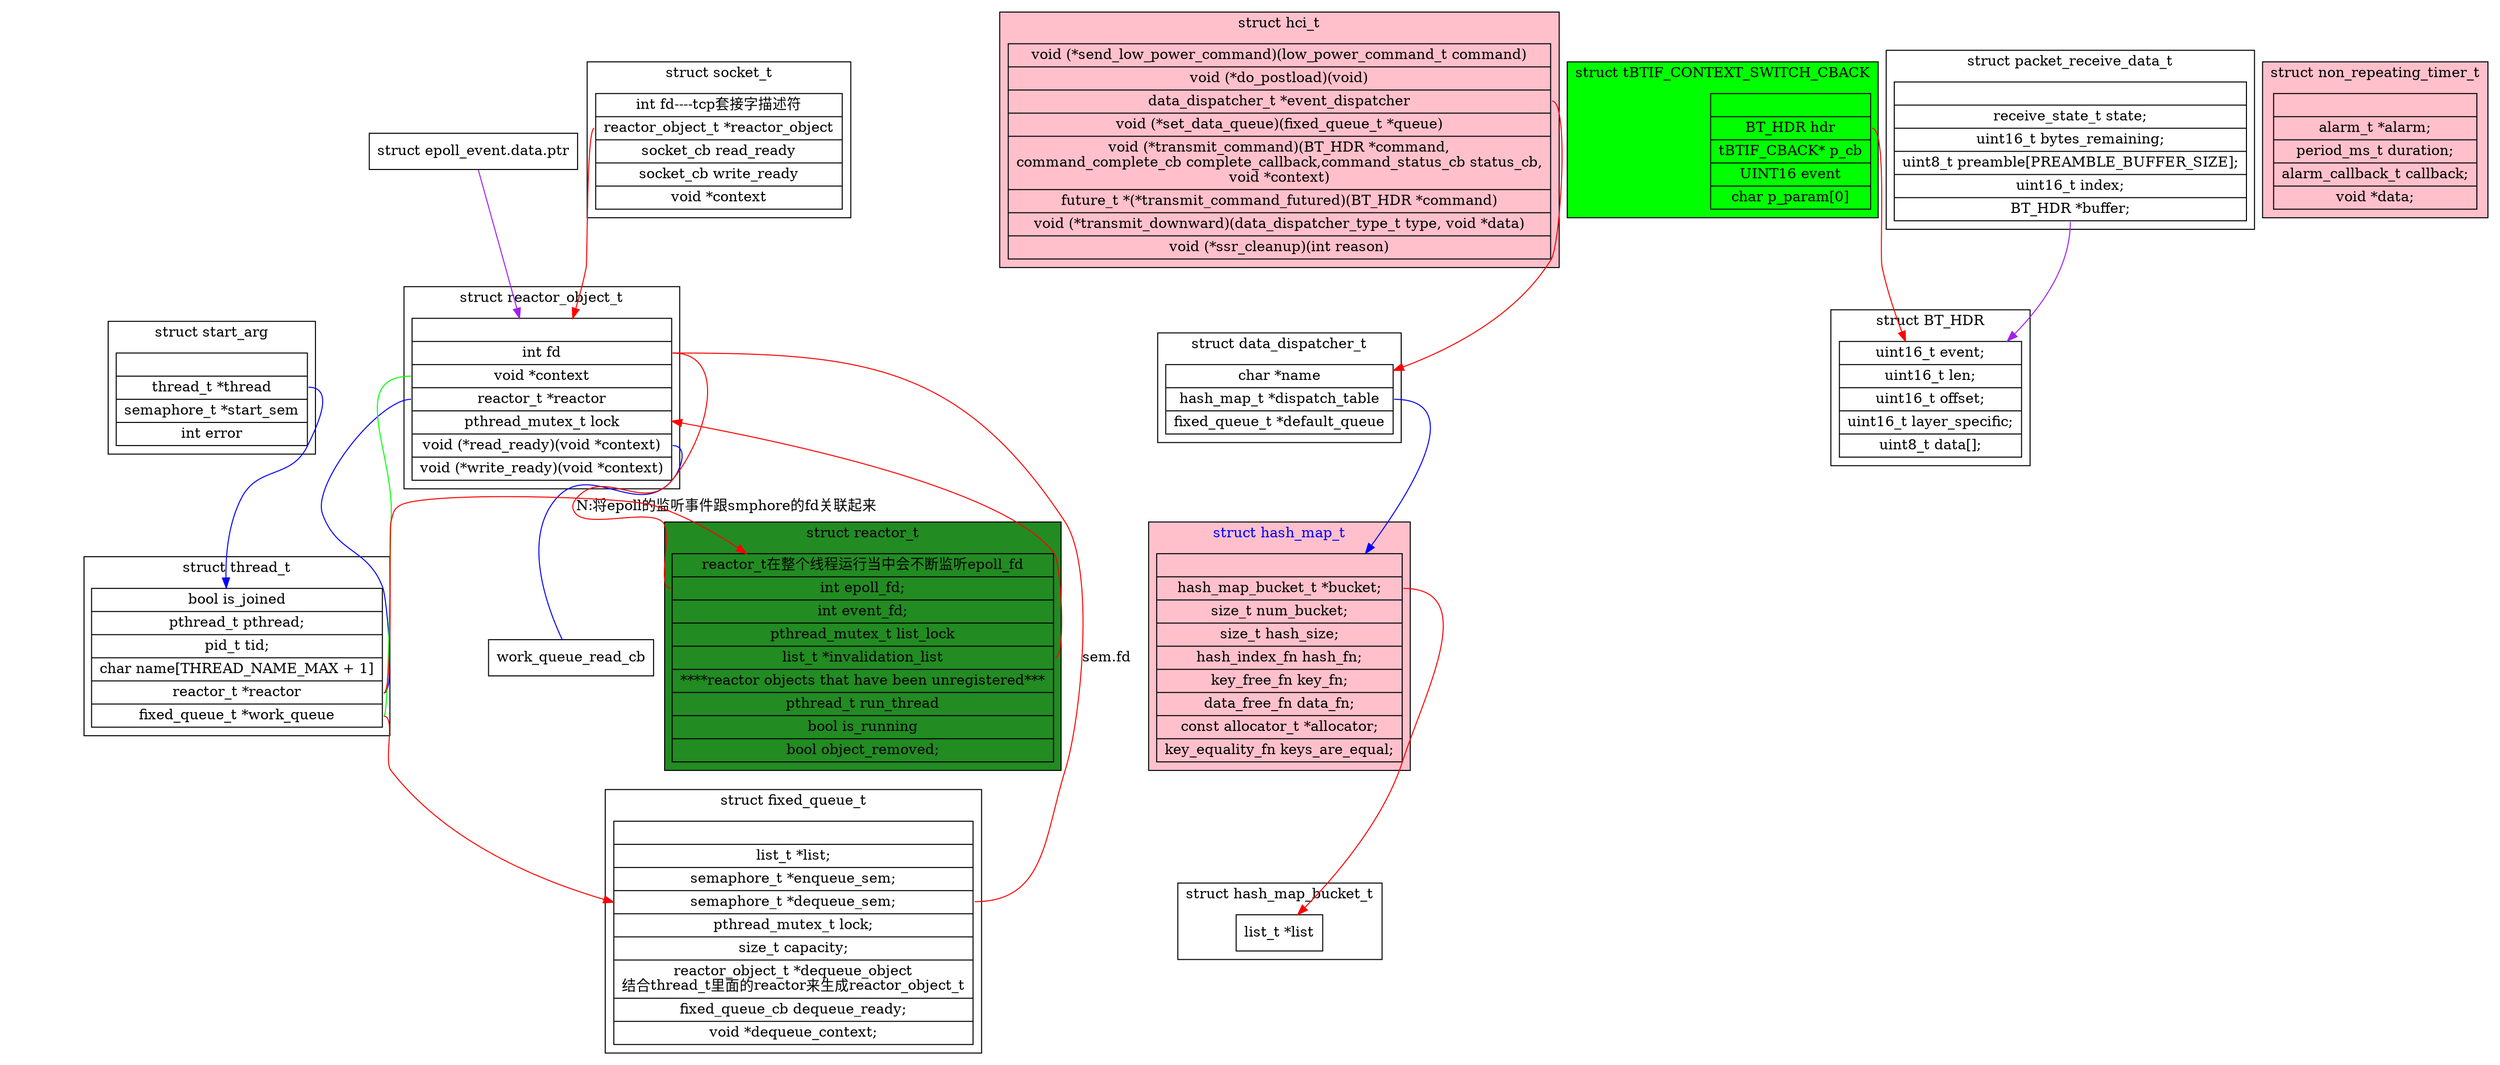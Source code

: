 digraph bluedroid{
	node[shape=record];

	subgraph cluster_struct_start_arg{
		label="struct start_arg";
		"struct start_arg"[label="{
		|<thread>thread_t *thread
		|semaphore_t *start_sem
		|int error
		}"];
	}

	node01[style=invisible];
	node02[style=invisible];
	"struct start_arg"->node01[arrowhead=none style=invisible];
	"struct reactor_object_t"->node02[arrowhead=none style=invisible];
	"struct epoll_event.data.ptr"->"struct reactor_object_t"[color=purple];

	subgraph cluster_struct_reactor_object_t{
		label="struct reactor_object_t";
		"struct reactor_object_t"[label="{
		|<fd>int fd
		|<context>void *context
		|<reactor>reactor_t *reactor
		|pthread_mutex_t lock
		|<read_ready>void (*read_ready)(void *context)
		|void (*write_ready)(void *context)
		}"];
	}
	"struct reactor_object_t":reactor->"struct thread_t":reactor[arrowhead=none color=blue];
	"struct reactor_object_t":context->"struct thread_t":work_queue[arrowhead=none color=green];
	"struct reactor_object_t":read_ready->"work_queue_read_cb"[arrowhead=none color=blue];
	"struct reactor_object_t":fd->"struct reactor_t":epoll[arrowhead=none color=red label="N:将epoll的监听事件跟smphore的fd关联起来"]
	"struct start_arg":thread->"struct thread_t"[color=blue];
	subgraph cluster_struct_thread_t {
		label="struct thread_t";
		"struct thread_t"[label="{
		bool is_joined
		|pthread_t pthread;
		|pid_t tid;
		|char name[THREAD_NAME_MAX + 1] 
		|<reactor>reactor_t *reactor
		|<work_queue>fixed_queue_t *work_queue
		}"];
	}
	node03[style=invisible];
	node04[style=invisible];
	"struct thread_t"->node03[arrowhead=none style=invisible];
	"struct thread_t"->node04[arrowhead=none style=invisible];
	"struct thread_t":reactor->"struct reactor_t"[color=red];
	"struct thread_t":work_queue->"struct fixed_queue_t"[color=red];

	subgraph cluster_struct_reactor_t{
		label="struct reactor_t";
		bgcolor=forestgreen;
		"struct reactor_t"[label="{
		 reactor_t在整个线程运行当中会不断监听epoll_fd
		|<epoll>int epoll_fd;
		|int event_fd;
		|pthread_mutex_t list_lock
		|<invalide>list_t *invalidation_list
		|****reactor objects that have been unregistered***
		|pthread_t run_thread
		|bool is_running
		|bool object_removed;
		}"];
	}
	"struct reactor_t":invalide->"struct reactor_object_t"[color=red];

	subgraph cluster_fixed_queue_t{
		label="struct fixed_queue_t";
		"struct fixed_queue_t"[label="{
		|list_t *list;
		|semaphore_t *enqueue_sem;
		|<dequeue_sem>semaphore_t *dequeue_sem;
		|pthread_mutex_t lock;
		|size_t capacity;
		|reactor_object_t *dequeue_object\n
		结合thread_t里面的reactor来生成reactor_object_t
		|fixed_queue_cb dequeue_ready;
		|void *dequeue_context;
		}"
		];
	}
	"struct reactor_object_t":fd->"struct fixed_queue_t":dequeue_sem[label="sem.fd" arrowhead=none color=red];
	subgraph cluster_struct_hash_map_t{
		label="struct hash_map_t";
		bgcolor="pink";
		fontcolor="blue";
		"struct hash_map_t"[label="{
		|<bucket>hash_map_bucket_t *bucket;                                                        
		|size_t num_bucket;                                                                
		|size_t hash_size;                                                                 
		|hash_index_fn hash_fn;                                                            
		|key_free_fn key_fn;                                                               
		|data_free_fn data_fn;                                                             
		|const allocator_t *allocator;                                                     
		|key_equality_fn keys_are_equal;
		}"];
	}

	"struct hash_map_t":bucket->"struct hash_map_bucket_t"[color=red];

	subgraph cluster_struct_hash_map_bucket_t{
		label="struct hash_map_bucket_t";
		"struct hash_map_bucket_t"[label="{
			list_t *list
		}"];
	}

	subgraph cluster_struct_hci_t{
		label="struct hci_t";
		bgcolor="pink";
		"struct hci_t"[label="{
			void (*send_low_power_command)(low_power_command_t command)
			|void (*do_postload)(void)
			|<data_dispatcher>data_dispatcher_t *event_dispatcher
			|void (*set_data_queue)(fixed_queue_t *queue)
			|void (*transmit_command)(BT_HDR *command,
			\ncommand_complete_cb complete_callback,command_status_cb status_cb,
			\nvoid *context)
			|future_t *(*transmit_command_futured)(BT_HDR *command)
			|void (*transmit_downward)(data_dispatcher_type_t type, void *data)
			|void (*ssr_cleanup)(int reason)
		}"];
	}
	subgraph cluster_struct_data_dispatcher_t{
		label="struct data_dispatcher_t";
		"strcut data_dispatcher_t"[label="{
			char *name
			|<table>hash_map_t *dispatch_table
			|fixed_queue_t *default_queue
		}"];
	}
	"struct hci_t":data_dispatcher->"strcut data_dispatcher_t"[color=red];
	"strcut data_dispatcher_t":table->"struct hash_map_t"[color=blue];
	subgraph cluster_struct_tBTIF_CONTEXT_SWITCH_CBACK{
		label="struct tBTIF_CONTEXT_SWITCH_CBACK";
		bgcolor="green";
		"struct tBTIF_CONTEXT_SWITCH_CBACK"[label="{
		|<hdr>BT_HDR               hdr
    	|tBTIF_CBACK*         p_cb
    	|UINT16               event
    	|char                 p_param[0]
		}"];
	}
	subgraph cluster_struct_BT_HDR{
		label="struct BT_HDR";
		"struct BT_HDR"[label="{
		uint16_t      event;
    	|uint16_t          len;
    	|uint16_t          offset;
    	|uint16_t          layer_specific;
    	|uint8_t           data[];
	}"];
	}
	"struct tBTIF_CONTEXT_SWITCH_CBACK":hdr->"struct BT_HDR"[color=red];
	subgraph cluster_struct_non_repeating_timer_t{
		label="struct non_repeating_timer_t";
		bgcolor="pink";
		"struct non_repeating_timer_t"[label="{
	|alarm_t *alarm;
  	|period_ms_t duration;
  	|alarm_callback_t callback;
  	|void *data;
		}
		"];
	}

	subgraph cluster_struct_packet_receive_data_t{
		label="struct packet_receive_data_t";
		"struct packet_receive_data_t"[label="{
	|receive_state_t state;
  |uint16_t bytes_remaining;
  |uint8_t preamble[PREAMBLE_BUFFER_SIZE];
  |uint16_t index;
  |<buffer>BT_HDR *buffer;
	}"];
	}
	"struct packet_receive_data_t":buffer->"struct BT_HDR"[color=purple];

	subgraph cluster_struct_socket_t{
		label="struct socket_t";
		"struct socket_t"[label="{
			int fd----tcp套接字描述符
		|<reactor>reactor_object_t *reactor_object
		|socket_cb read_ready
		|socket_cb write_ready
		|void *context
		}"];
	}
	"struct socket_t":reactor->"struct reactor_object_t"[color=red];


}
